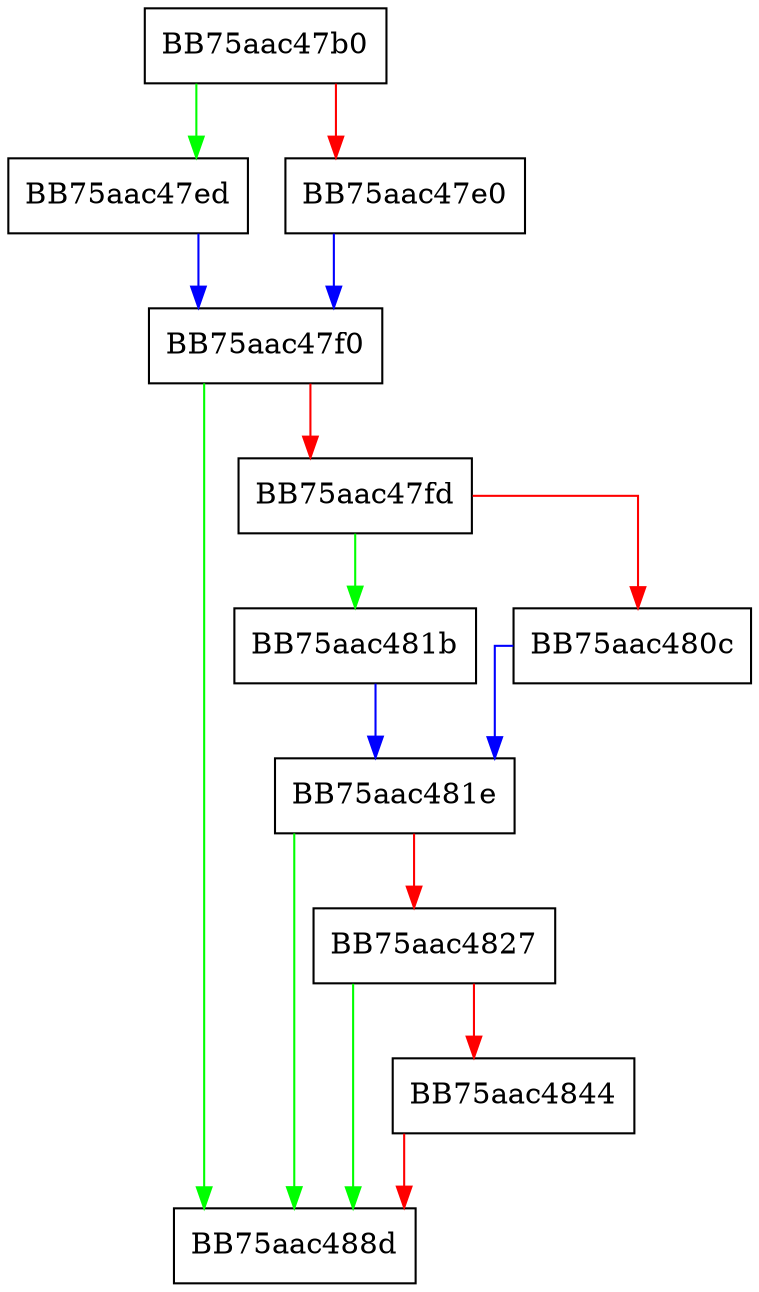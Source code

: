digraph Init {
  node [shape="box"];
  graph [splines=ortho];
  BB75aac47b0 -> BB75aac47ed [color="green"];
  BB75aac47b0 -> BB75aac47e0 [color="red"];
  BB75aac47e0 -> BB75aac47f0 [color="blue"];
  BB75aac47ed -> BB75aac47f0 [color="blue"];
  BB75aac47f0 -> BB75aac488d [color="green"];
  BB75aac47f0 -> BB75aac47fd [color="red"];
  BB75aac47fd -> BB75aac481b [color="green"];
  BB75aac47fd -> BB75aac480c [color="red"];
  BB75aac480c -> BB75aac481e [color="blue"];
  BB75aac481b -> BB75aac481e [color="blue"];
  BB75aac481e -> BB75aac488d [color="green"];
  BB75aac481e -> BB75aac4827 [color="red"];
  BB75aac4827 -> BB75aac488d [color="green"];
  BB75aac4827 -> BB75aac4844 [color="red"];
  BB75aac4844 -> BB75aac488d [color="red"];
}